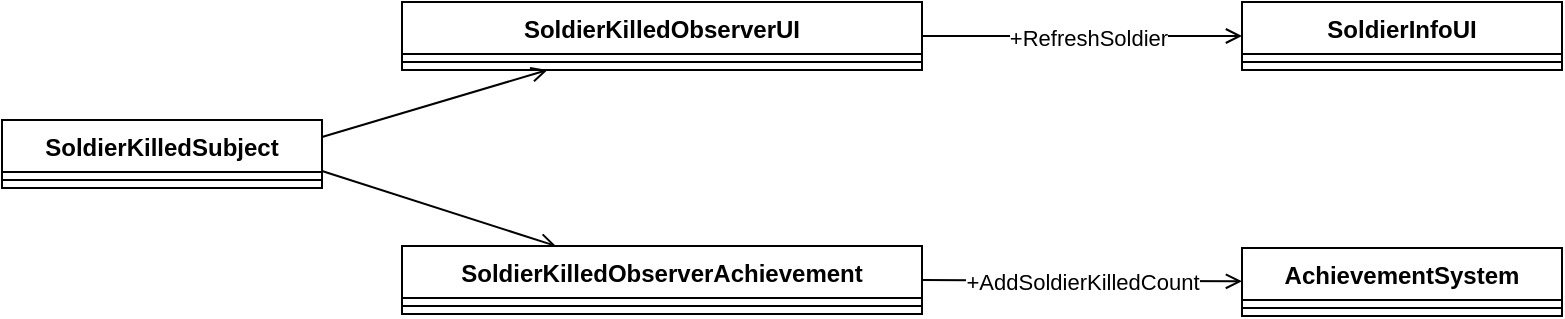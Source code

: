 <mxfile version="22.1.11" type="device">
  <diagram name="第 1 页" id="FiaVcH7rOuUbhvjaCzPk">
    <mxGraphModel dx="1304" dy="767" grid="1" gridSize="10" guides="1" tooltips="1" connect="1" arrows="1" fold="1" page="1" pageScale="1" pageWidth="827" pageHeight="1169" math="0" shadow="0">
      <root>
        <mxCell id="0" />
        <mxCell id="1" parent="0" />
        <mxCell id="yi56V_0kb3vcWZSKhIQ3-1" style="edgeStyle=none;rounded=0;orthogonalLoop=1;jettySize=auto;html=1;exitX=1;exitY=0.25;exitDx=0;exitDy=0;endArrow=open;endFill=0;" edge="1" parent="1" source="yi56V_0kb3vcWZSKhIQ3-2" target="yi56V_0kb3vcWZSKhIQ3-14">
          <mxGeometry relative="1" as="geometry" />
        </mxCell>
        <mxCell id="yi56V_0kb3vcWZSKhIQ3-32" style="rounded=0;orthogonalLoop=1;jettySize=auto;html=1;exitX=1;exitY=0.75;exitDx=0;exitDy=0;endArrow=open;endFill=0;" edge="1" parent="1" source="yi56V_0kb3vcWZSKhIQ3-2" target="yi56V_0kb3vcWZSKhIQ3-10">
          <mxGeometry relative="1" as="geometry">
            <mxPoint x="220" y="400.0" as="targetPoint" />
          </mxGeometry>
        </mxCell>
        <mxCell id="yi56V_0kb3vcWZSKhIQ3-2" value="SoldierKilledSubject" style="swimlane;fontStyle=1;align=center;verticalAlign=top;childLayout=stackLayout;horizontal=1;startSize=26;horizontalStack=0;resizeParent=1;resizeParentMax=0;resizeLast=0;collapsible=1;marginBottom=0;whiteSpace=wrap;html=1;" vertex="1" parent="1">
          <mxGeometry x="40" y="340" width="160" height="34" as="geometry" />
        </mxCell>
        <mxCell id="yi56V_0kb3vcWZSKhIQ3-3" value="" style="line;strokeWidth=1;fillColor=none;align=left;verticalAlign=middle;spacingTop=-1;spacingLeft=3;spacingRight=3;rotatable=0;labelPosition=right;points=[];portConstraint=eastwest;strokeColor=inherit;" vertex="1" parent="yi56V_0kb3vcWZSKhIQ3-2">
          <mxGeometry y="26" width="160" height="8" as="geometry" />
        </mxCell>
        <mxCell id="yi56V_0kb3vcWZSKhIQ3-10" value="SoldierKilledObserverAchievement" style="swimlane;fontStyle=1;align=center;verticalAlign=top;childLayout=stackLayout;horizontal=1;startSize=26;horizontalStack=0;resizeParent=1;resizeParentMax=0;resizeLast=0;collapsible=1;marginBottom=0;whiteSpace=wrap;html=1;" vertex="1" parent="1">
          <mxGeometry x="240" y="403" width="260" height="34" as="geometry" />
        </mxCell>
        <mxCell id="yi56V_0kb3vcWZSKhIQ3-11" value="" style="line;strokeWidth=1;fillColor=none;align=left;verticalAlign=middle;spacingTop=-1;spacingLeft=3;spacingRight=3;rotatable=0;labelPosition=right;points=[];portConstraint=eastwest;strokeColor=inherit;" vertex="1" parent="yi56V_0kb3vcWZSKhIQ3-10">
          <mxGeometry y="26" width="260" height="8" as="geometry" />
        </mxCell>
        <mxCell id="yi56V_0kb3vcWZSKhIQ3-14" value="SoldierKilledObserverUI" style="swimlane;fontStyle=1;align=center;verticalAlign=top;childLayout=stackLayout;horizontal=1;startSize=26;horizontalStack=0;resizeParent=1;resizeParentMax=0;resizeLast=0;collapsible=1;marginBottom=0;whiteSpace=wrap;html=1;" vertex="1" parent="1">
          <mxGeometry x="240" y="281" width="260" height="34" as="geometry" />
        </mxCell>
        <mxCell id="yi56V_0kb3vcWZSKhIQ3-15" value="" style="line;strokeWidth=1;fillColor=none;align=left;verticalAlign=middle;spacingTop=-1;spacingLeft=3;spacingRight=3;rotatable=0;labelPosition=right;points=[];portConstraint=eastwest;strokeColor=inherit;" vertex="1" parent="yi56V_0kb3vcWZSKhIQ3-14">
          <mxGeometry y="26" width="260" height="8" as="geometry" />
        </mxCell>
        <mxCell id="yi56V_0kb3vcWZSKhIQ3-18" value="SoldierInfoUI" style="swimlane;fontStyle=1;align=center;verticalAlign=top;childLayout=stackLayout;horizontal=1;startSize=26;horizontalStack=0;resizeParent=1;resizeParentMax=0;resizeLast=0;collapsible=1;marginBottom=0;whiteSpace=wrap;html=1;" vertex="1" parent="1">
          <mxGeometry x="660" y="281" width="160" height="34" as="geometry" />
        </mxCell>
        <mxCell id="yi56V_0kb3vcWZSKhIQ3-19" value="" style="line;strokeWidth=1;fillColor=none;align=left;verticalAlign=middle;spacingTop=-1;spacingLeft=3;spacingRight=3;rotatable=0;labelPosition=right;points=[];portConstraint=eastwest;strokeColor=inherit;" vertex="1" parent="yi56V_0kb3vcWZSKhIQ3-18">
          <mxGeometry y="26" width="160" height="8" as="geometry" />
        </mxCell>
        <mxCell id="yi56V_0kb3vcWZSKhIQ3-22" value="AchievementSystem" style="swimlane;fontStyle=1;align=center;verticalAlign=top;childLayout=stackLayout;horizontal=1;startSize=26;horizontalStack=0;resizeParent=1;resizeParentMax=0;resizeLast=0;collapsible=1;marginBottom=0;whiteSpace=wrap;html=1;" vertex="1" parent="1">
          <mxGeometry x="660" y="404" width="160" height="34" as="geometry" />
        </mxCell>
        <mxCell id="yi56V_0kb3vcWZSKhIQ3-23" value="" style="line;strokeWidth=1;fillColor=none;align=left;verticalAlign=middle;spacingTop=-1;spacingLeft=3;spacingRight=3;rotatable=0;labelPosition=right;points=[];portConstraint=eastwest;strokeColor=inherit;" vertex="1" parent="yi56V_0kb3vcWZSKhIQ3-22">
          <mxGeometry y="26" width="160" height="8" as="geometry" />
        </mxCell>
        <mxCell id="yi56V_0kb3vcWZSKhIQ3-26" style="edgeStyle=none;rounded=0;orthogonalLoop=1;jettySize=auto;html=1;endArrow=open;endFill=0;" edge="1" parent="1" source="yi56V_0kb3vcWZSKhIQ3-14" target="yi56V_0kb3vcWZSKhIQ3-18">
          <mxGeometry relative="1" as="geometry">
            <mxPoint x="460.001" y="346" as="sourcePoint" />
          </mxGeometry>
        </mxCell>
        <mxCell id="yi56V_0kb3vcWZSKhIQ3-27" value="+RefreshSoldier" style="edgeLabel;html=1;align=center;verticalAlign=middle;resizable=0;points=[];" vertex="1" connectable="0" parent="yi56V_0kb3vcWZSKhIQ3-26">
          <mxGeometry x="0.033" y="-1" relative="1" as="geometry">
            <mxPoint as="offset" />
          </mxGeometry>
        </mxCell>
        <mxCell id="yi56V_0kb3vcWZSKhIQ3-30" style="edgeStyle=none;rounded=0;orthogonalLoop=1;jettySize=auto;html=1;exitX=1;exitY=0.5;exitDx=0;exitDy=0;endArrow=open;endFill=0;" edge="1" parent="1" source="yi56V_0kb3vcWZSKhIQ3-10" target="yi56V_0kb3vcWZSKhIQ3-22">
          <mxGeometry relative="1" as="geometry">
            <mxPoint x="500" y="487" as="sourcePoint" />
          </mxGeometry>
        </mxCell>
        <mxCell id="yi56V_0kb3vcWZSKhIQ3-31" value="+AddSoldierKilledCount" style="edgeLabel;html=1;align=center;verticalAlign=middle;resizable=0;points=[];" vertex="1" connectable="0" parent="yi56V_0kb3vcWZSKhIQ3-30">
          <mxGeometry x="-0.125" y="1" relative="1" as="geometry">
            <mxPoint x="10" y="1" as="offset" />
          </mxGeometry>
        </mxCell>
      </root>
    </mxGraphModel>
  </diagram>
</mxfile>
